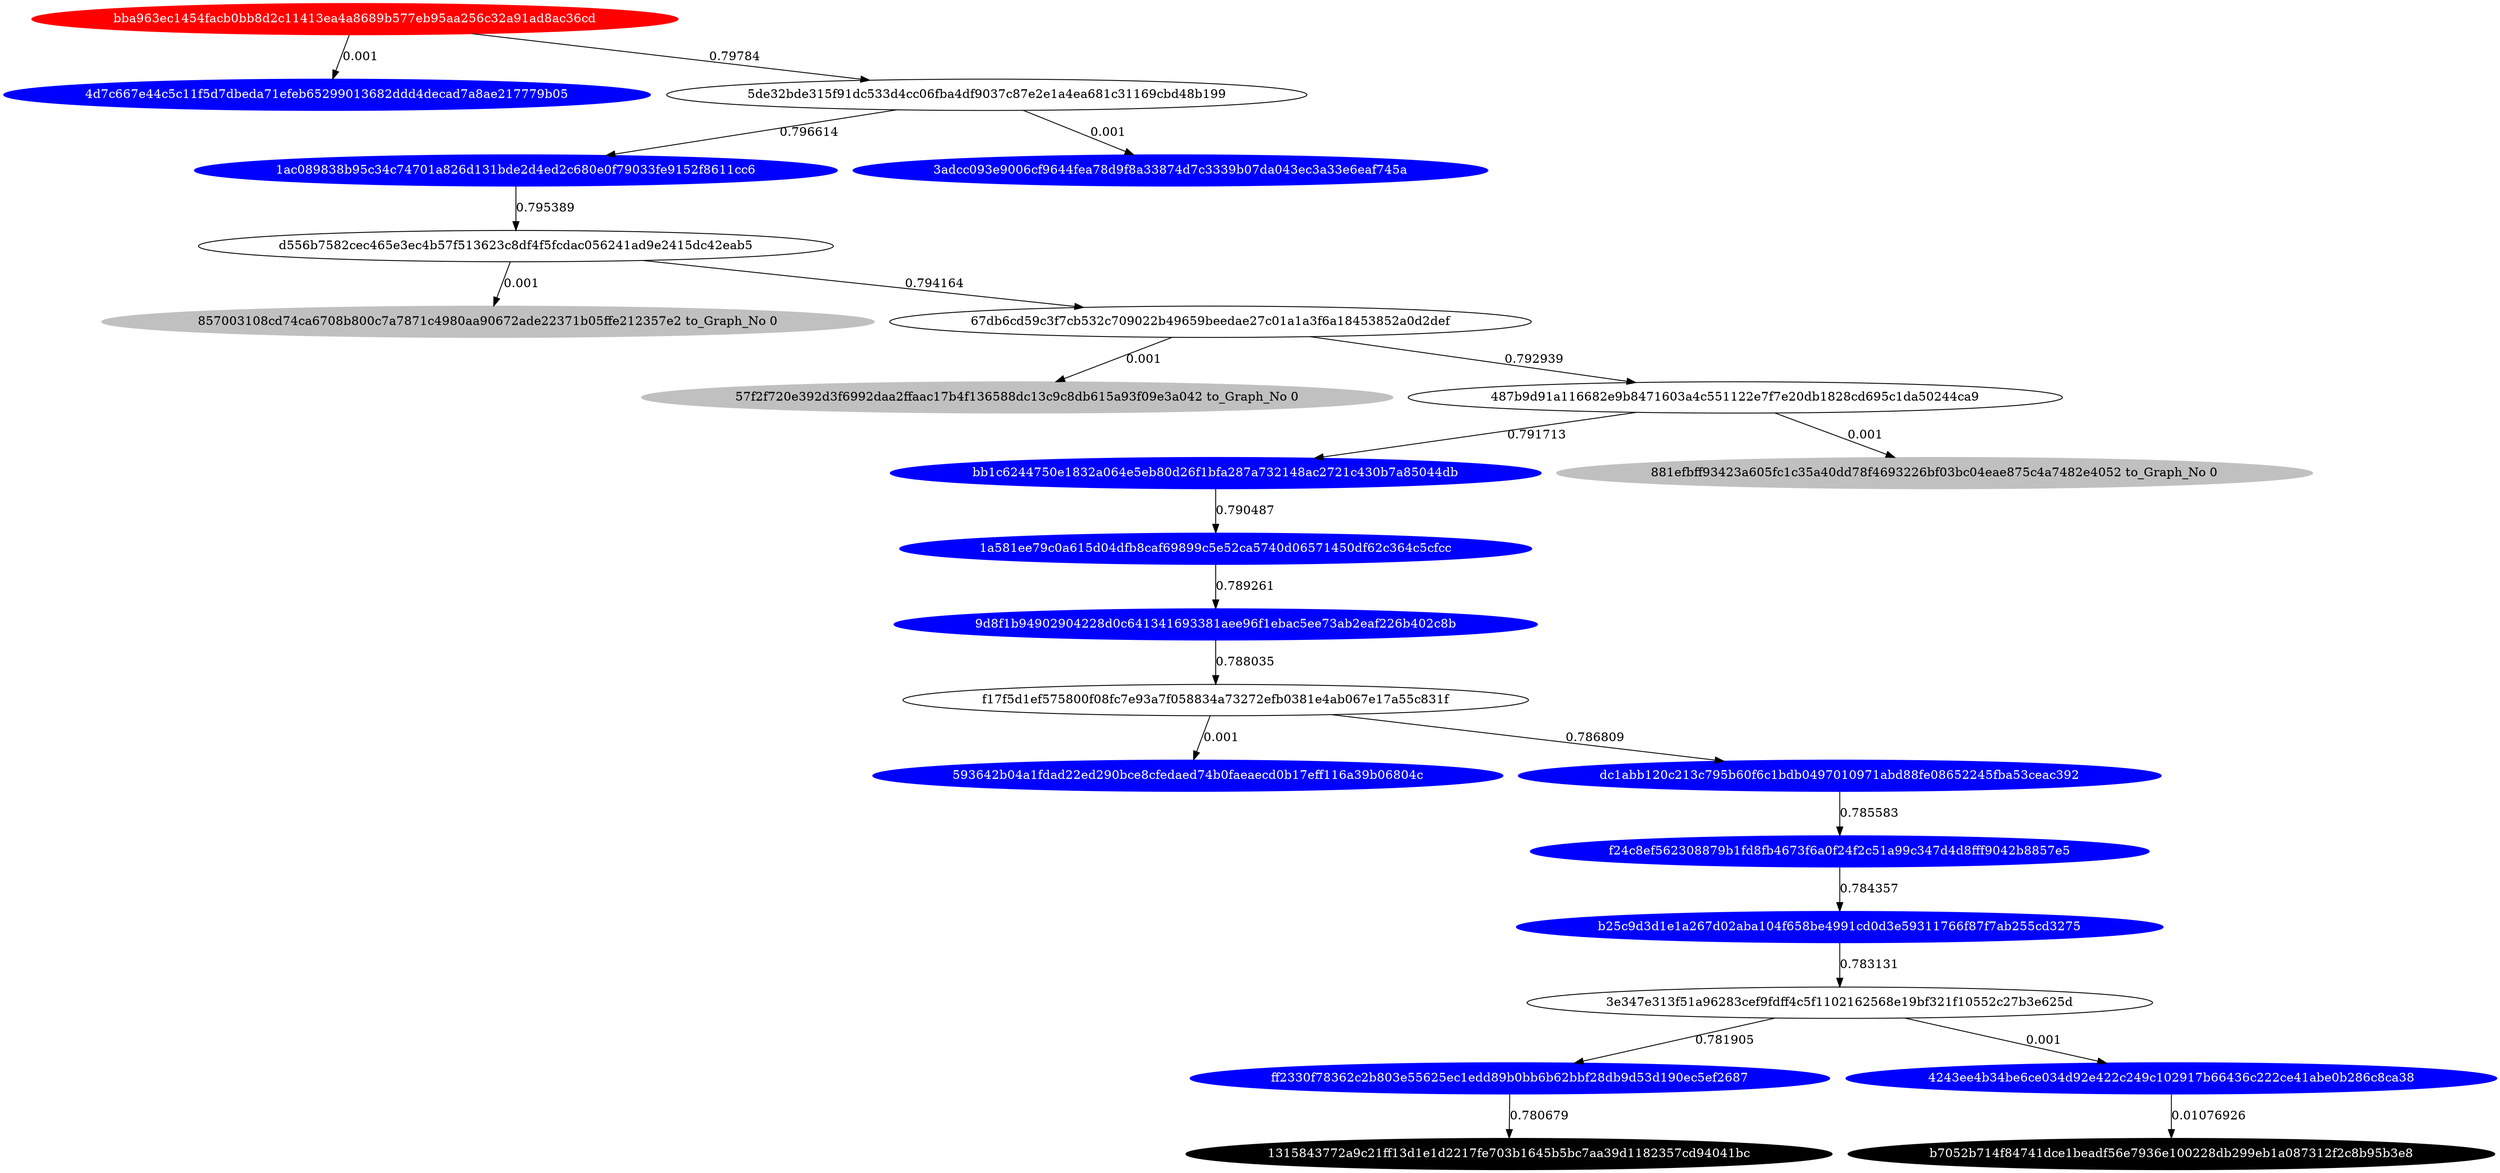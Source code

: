 digraph G{rankdir=TB;layout=dot;
"bba963ec1454facb0bb8d2c11413ea4a8689b577eb95aa256c32a91ad8ac36cd" [style="solid,filled",color=red,fontcolor=white];
"ff2330f78362c2b803e55625ec1edd89b0bb6b62bbf28db9d53d190ec5ef2687" [style="solid,filled",color=blue,fontcolor=white];
"1315843772a9c21ff13d1e1d2217fe703b1645b5bc7aa39d1182357cd94041bc" [style="solid,filled",color=black,fontcolor=white];
"4243ee4b34be6ce034d92e422c249c102917b66436c222ce41abe0b286c8ca38" [style="solid,filled",color=blue,fontcolor=white];
"593642b04a1fdad22ed290bce8cfedaed74b0faeaecd0b17eff116a39b06804c" [style="solid,filled",color=blue,fontcolor=white];
"bb1c6244750e1832a064e5eb80d26f1bfa287a732148ac2721c430b7a85044db" [style="solid,filled",color=blue,fontcolor=white];
"f24c8ef562308879b1fd8fb4673f6a0f24f2c51a99c347d4d8fff9042b8857e5" [style="solid,filled",color=blue,fontcolor=white];
"b25c9d3d1e1a267d02aba104f658be4991cd0d3e59311766f87f7ab255cd3275" [style="solid,filled",color=blue,fontcolor=white];
"1a581ee79c0a615d04dfb8caf69899c5e52ca5740d06571450df62c364c5cfcc" [style="solid,filled",color=blue,fontcolor=white];
"1ac089838b95c34c74701a826d131bde2d4ed2c680e0f79033fe9152f8611cc6" [style="solid,filled",color=blue,fontcolor=white];
"857003108cd74ca6708b800c7a7871c4980aa90672ade22371b05ffe212357e2" [style="solid,filled",color=gray,fontcolor=black,label= "857003108cd74ca6708b800c7a7871c4980aa90672ade22371b05ffe212357e2 to_Graph_No 0"];
"dc1abb120c213c795b60f6c1bdb0497010971abd88fe08652245fba53ceac392" [style="solid,filled",color=blue,fontcolor=white];
"b7052b714f84741dce1beadf56e7936e100228db299eb1a087312f2c8b95b3e8" [style="solid,filled",color=black,fontcolor=white];
"881efbff93423a605fc1c35a40dd78f4693226bf03bc04eae875c4a7482e4052" [style="solid,filled",color=gray,fontcolor=black,label= "881efbff93423a605fc1c35a40dd78f4693226bf03bc04eae875c4a7482e4052 to_Graph_No 0"];
"4d7c667e44c5c11f5d7dbeda71efeb65299013682ddd4decad7a8ae217779b05" [style="solid,filled",color=blue,fontcolor=white];
"9d8f1b94902904228d0c641341693381aee96f1ebac5ee73ab2eaf226b402c8b" [style="solid,filled",color=blue,fontcolor=white];
"57f2f720e392d3f6992daa2ffaac17b4f136588dc13c9c8db615a93f09e3a042" [style="solid,filled",color=gray,fontcolor=black,label= "57f2f720e392d3f6992daa2ffaac17b4f136588dc13c9c8db615a93f09e3a042 to_Graph_No 0"];
"3adcc093e9006cf9644fea78d9f8a33874d7c3339b07da043ec3a33e6eaf745a" [style="solid,filled",color=blue,fontcolor=white];
"d556b7582cec465e3ec4b57f513623c8df4f5fcdac056241ad9e2415dc42eab5" -> "857003108cd74ca6708b800c7a7871c4980aa90672ade22371b05ffe212357e2" [label=0.001];
"dc1abb120c213c795b60f6c1bdb0497010971abd88fe08652245fba53ceac392" -> "f24c8ef562308879b1fd8fb4673f6a0f24f2c51a99c347d4d8fff9042b8857e5" [label=0.785583];
"67db6cd59c3f7cb532c709022b49659beedae27c01a1a3f6a18453852a0d2def" -> "487b9d91a116682e9b8471603a4c551122e7f7e20db1828cd695c1da50244ca9" [label=0.792939];
"b25c9d3d1e1a267d02aba104f658be4991cd0d3e59311766f87f7ab255cd3275" -> "3e347e313f51a96283cef9fdff4c5f1102162568e19bf321f10552c27b3e625d" [label=0.783131];
"3e347e313f51a96283cef9fdff4c5f1102162568e19bf321f10552c27b3e625d" -> "4243ee4b34be6ce034d92e422c249c102917b66436c222ce41abe0b286c8ca38" [label=0.001];
"bba963ec1454facb0bb8d2c11413ea4a8689b577eb95aa256c32a91ad8ac36cd" -> "4d7c667e44c5c11f5d7dbeda71efeb65299013682ddd4decad7a8ae217779b05" [label=0.001];
"4243ee4b34be6ce034d92e422c249c102917b66436c222ce41abe0b286c8ca38" -> "b7052b714f84741dce1beadf56e7936e100228db299eb1a087312f2c8b95b3e8" [label=0.01076926];
"3e347e313f51a96283cef9fdff4c5f1102162568e19bf321f10552c27b3e625d" -> "ff2330f78362c2b803e55625ec1edd89b0bb6b62bbf28db9d53d190ec5ef2687" [label=0.781905];
"487b9d91a116682e9b8471603a4c551122e7f7e20db1828cd695c1da50244ca9" -> "881efbff93423a605fc1c35a40dd78f4693226bf03bc04eae875c4a7482e4052" [label=0.001];
"bba963ec1454facb0bb8d2c11413ea4a8689b577eb95aa256c32a91ad8ac36cd" -> "5de32bde315f91dc533d4cc06fba4df9037c87e2e1a4ea681c31169cbd48b199" [label=0.79784];
"487b9d91a116682e9b8471603a4c551122e7f7e20db1828cd695c1da50244ca9" -> "bb1c6244750e1832a064e5eb80d26f1bfa287a732148ac2721c430b7a85044db" [label=0.791713];
"5de32bde315f91dc533d4cc06fba4df9037c87e2e1a4ea681c31169cbd48b199" -> "3adcc093e9006cf9644fea78d9f8a33874d7c3339b07da043ec3a33e6eaf745a" [label=0.001];
"5de32bde315f91dc533d4cc06fba4df9037c87e2e1a4ea681c31169cbd48b199" -> "1ac089838b95c34c74701a826d131bde2d4ed2c680e0f79033fe9152f8611cc6" [label=0.796614];
"1a581ee79c0a615d04dfb8caf69899c5e52ca5740d06571450df62c364c5cfcc" -> "9d8f1b94902904228d0c641341693381aee96f1ebac5ee73ab2eaf226b402c8b" [label=0.789261];
"9d8f1b94902904228d0c641341693381aee96f1ebac5ee73ab2eaf226b402c8b" -> "f17f5d1ef575800f08fc7e93a7f058834a73272efb0381e4ab067e17a55c831f" [label=0.788035];
"ff2330f78362c2b803e55625ec1edd89b0bb6b62bbf28db9d53d190ec5ef2687" -> "1315843772a9c21ff13d1e1d2217fe703b1645b5bc7aa39d1182357cd94041bc" [label=0.780679];
"67db6cd59c3f7cb532c709022b49659beedae27c01a1a3f6a18453852a0d2def" -> "57f2f720e392d3f6992daa2ffaac17b4f136588dc13c9c8db615a93f09e3a042" [label=0.001];
"f17f5d1ef575800f08fc7e93a7f058834a73272efb0381e4ab067e17a55c831f" -> "dc1abb120c213c795b60f6c1bdb0497010971abd88fe08652245fba53ceac392" [label=0.786809];
"bb1c6244750e1832a064e5eb80d26f1bfa287a732148ac2721c430b7a85044db" -> "1a581ee79c0a615d04dfb8caf69899c5e52ca5740d06571450df62c364c5cfcc" [label=0.790487];
"1ac089838b95c34c74701a826d131bde2d4ed2c680e0f79033fe9152f8611cc6" -> "d556b7582cec465e3ec4b57f513623c8df4f5fcdac056241ad9e2415dc42eab5" [label=0.795389];
"f24c8ef562308879b1fd8fb4673f6a0f24f2c51a99c347d4d8fff9042b8857e5" -> "b25c9d3d1e1a267d02aba104f658be4991cd0d3e59311766f87f7ab255cd3275" [label=0.784357];
"d556b7582cec465e3ec4b57f513623c8df4f5fcdac056241ad9e2415dc42eab5" -> "67db6cd59c3f7cb532c709022b49659beedae27c01a1a3f6a18453852a0d2def" [label=0.794164];
"f17f5d1ef575800f08fc7e93a7f058834a73272efb0381e4ab067e17a55c831f" -> "593642b04a1fdad22ed290bce8cfedaed74b0faeaecd0b17eff116a39b06804c" [label=0.001];
}